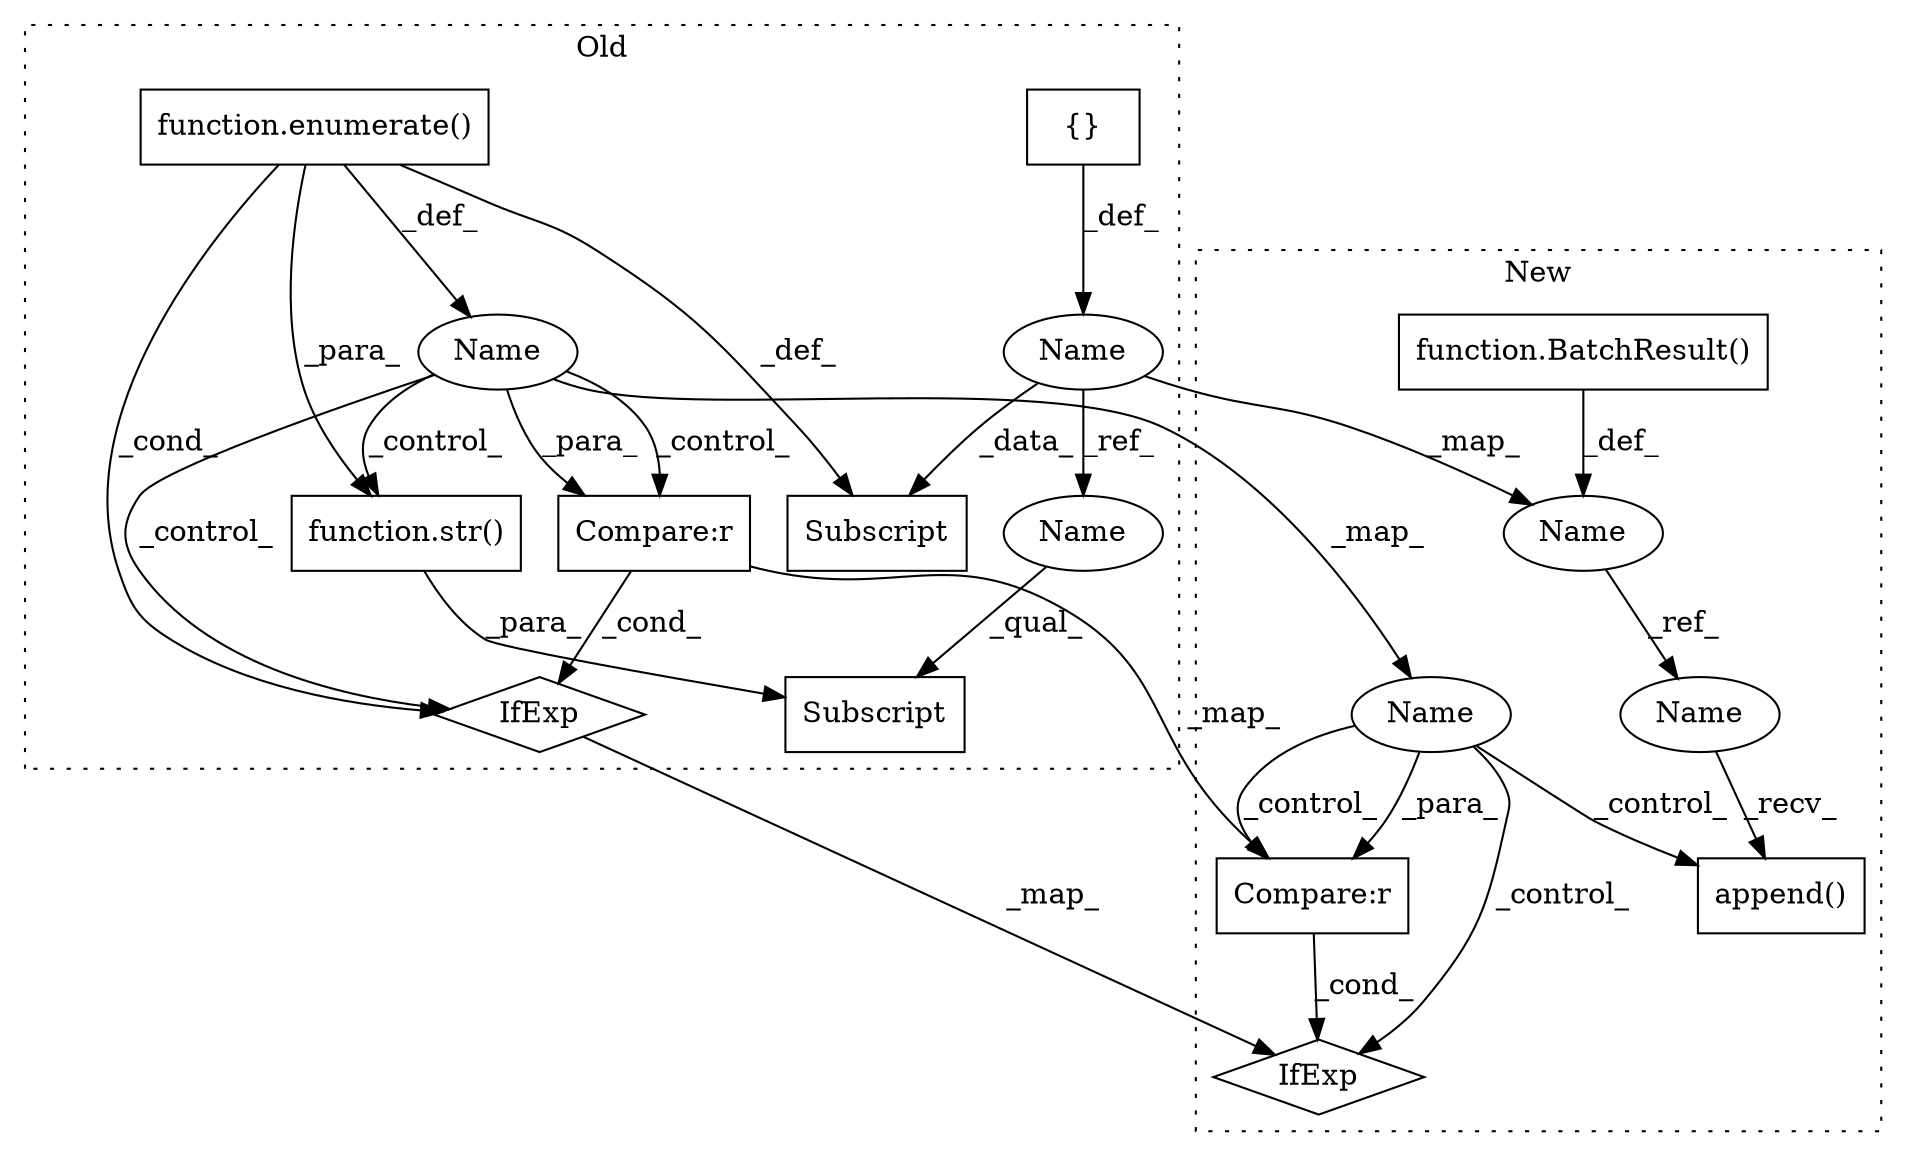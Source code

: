 digraph G {
subgraph cluster0 {
1 [label="{}" a="95" s="7145,7146" l="2,1" shape="box"];
4 [label="Subscript" a="63" s="7237,0" l="37,0" shape="box"];
5 [label="function.enumerate()" a="75" s="7176,7192" l="10,1" shape="box"];
7 [label="Name" a="87" s="7167" l="5" shape="ellipse"];
9 [label="Compare:r" a="40" s="7298" l="15" shape="box"];
10 [label="Subscript" a="63" s="7237,0" l="37,0" shape="box"];
11 [label="Name" a="87" s="7121" l="21" shape="ellipse"];
13 [label="function.str()" a="75" s="7259,7272" l="4,1" shape="box"];
15 [label="IfExp" a="51" s="7294,7313" l="4,6" shape="diamond"];
16 [label="Name" a="87" s="7237" l="21" shape="ellipse"];
label = "Old";
style="dotted";
}
subgraph cluster1 {
2 [label="function.BatchResult()" a="75" s="6798" l="13" shape="box"];
3 [label="append()" a="75" s="6879,6944" l="20,1" shape="box"];
6 [label="Name" a="87" s="6820" l="5" shape="ellipse"];
8 [label="Compare:r" a="40" s="6906" l="15" shape="box"];
12 [label="Name" a="87" s="6783" l="12" shape="ellipse"];
14 [label="IfExp" a="51" s="6902,6921" l="4,6" shape="diamond"];
17 [label="Name" a="87" s="6879" l="12" shape="ellipse"];
label = "New";
style="dotted";
}
1 -> 11 [label="_def_"];
2 -> 12 [label="_def_"];
5 -> 4 [label="_def_"];
5 -> 7 [label="_def_"];
5 -> 13 [label="_para_"];
5 -> 15 [label="_cond_"];
6 -> 8 [label="_para_"];
6 -> 3 [label="_control_"];
6 -> 8 [label="_control_"];
6 -> 14 [label="_control_"];
7 -> 9 [label="_control_"];
7 -> 13 [label="_control_"];
7 -> 6 [label="_map_"];
7 -> 9 [label="_para_"];
7 -> 15 [label="_control_"];
8 -> 14 [label="_cond_"];
9 -> 8 [label="_map_"];
9 -> 15 [label="_cond_"];
11 -> 16 [label="_ref_"];
11 -> 12 [label="_map_"];
11 -> 4 [label="_data_"];
12 -> 17 [label="_ref_"];
13 -> 10 [label="_para_"];
15 -> 14 [label="_map_"];
16 -> 10 [label="_qual_"];
17 -> 3 [label="_recv_"];
}